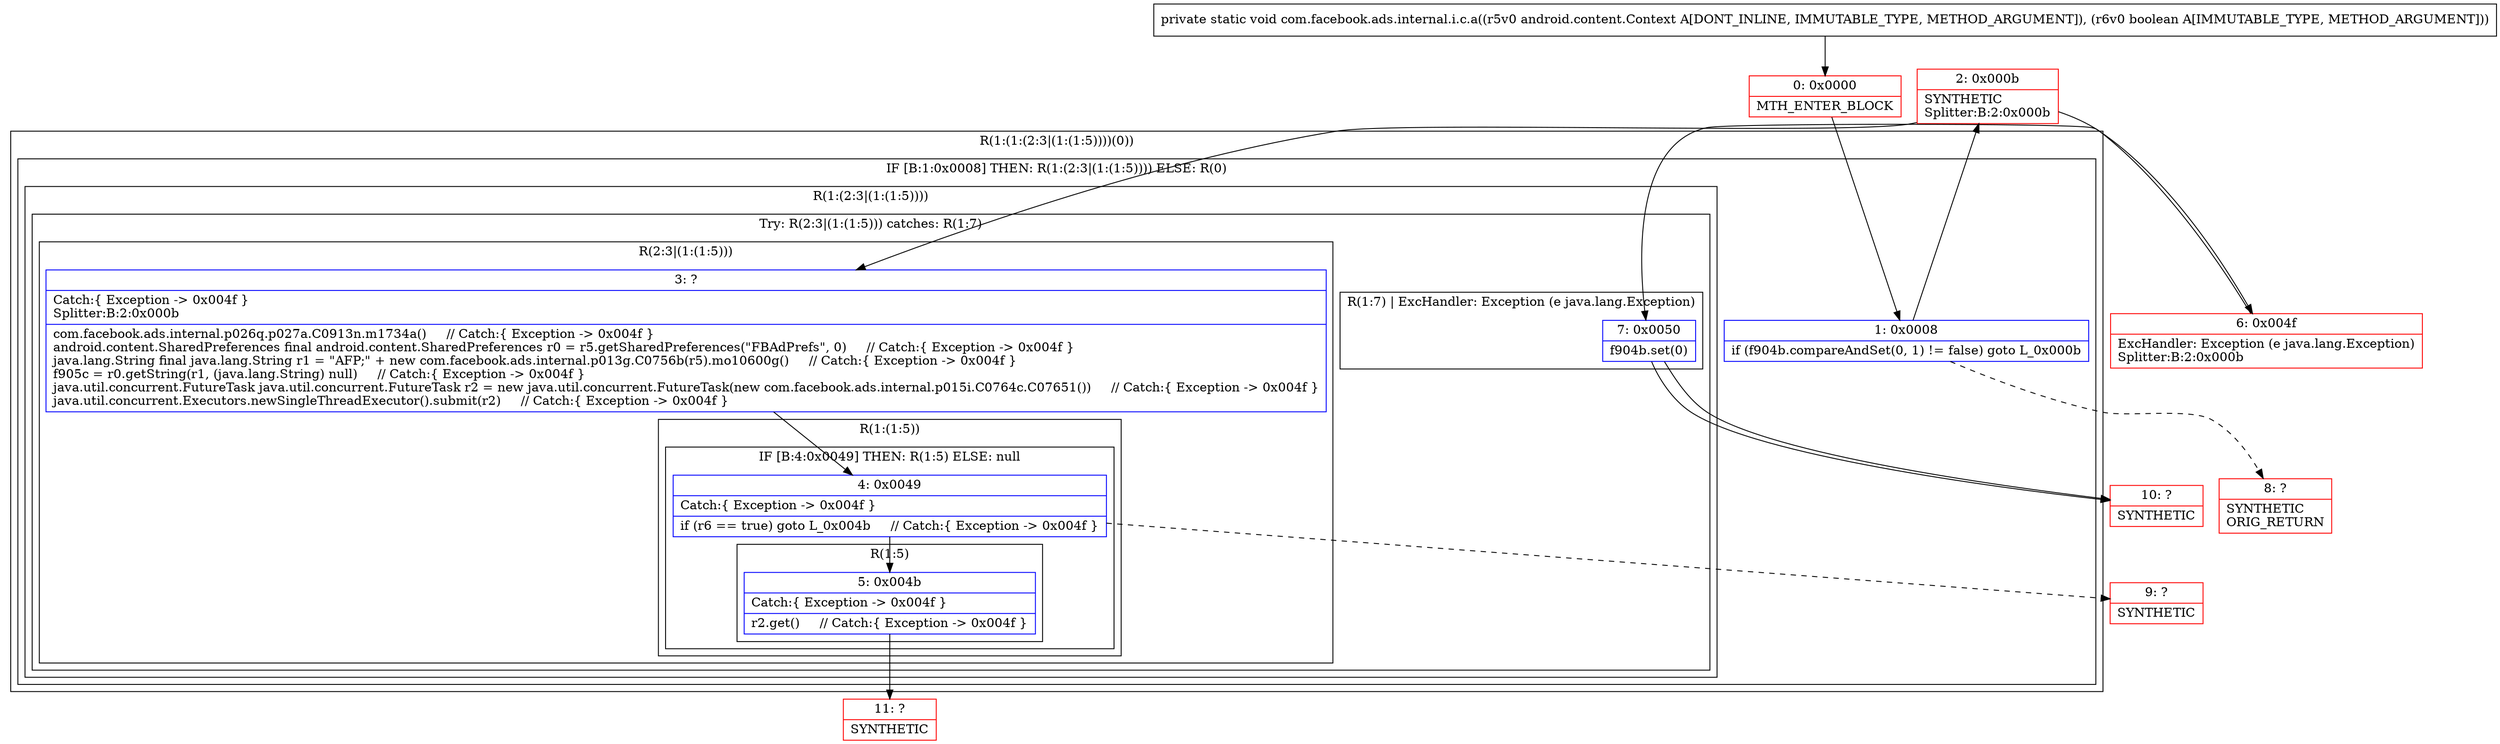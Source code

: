 digraph "CFG forcom.facebook.ads.internal.i.c.a(Landroid\/content\/Context;Z)V" {
subgraph cluster_Region_965552141 {
label = "R(1:(1:(2:3|(1:(1:5))))(0))";
node [shape=record,color=blue];
subgraph cluster_IfRegion_718471646 {
label = "IF [B:1:0x0008] THEN: R(1:(2:3|(1:(1:5)))) ELSE: R(0)";
node [shape=record,color=blue];
Node_1 [shape=record,label="{1\:\ 0x0008|if (f904b.compareAndSet(0, 1) != false) goto L_0x000b\l}"];
subgraph cluster_Region_622264202 {
label = "R(1:(2:3|(1:(1:5))))";
node [shape=record,color=blue];
subgraph cluster_TryCatchRegion_518552043 {
label = "Try: R(2:3|(1:(1:5))) catches: R(1:7)";
node [shape=record,color=blue];
subgraph cluster_Region_1114614454 {
label = "R(2:3|(1:(1:5)))";
node [shape=record,color=blue];
Node_3 [shape=record,label="{3\:\ ?|Catch:\{ Exception \-\> 0x004f \}\lSplitter:B:2:0x000b\l|com.facebook.ads.internal.p026q.p027a.C0913n.m1734a()     \/\/ Catch:\{ Exception \-\> 0x004f \}\landroid.content.SharedPreferences final android.content.SharedPreferences r0 = r5.getSharedPreferences(\"FBAdPrefs\", 0)     \/\/ Catch:\{ Exception \-\> 0x004f \}\ljava.lang.String final java.lang.String r1 = \"AFP;\" + new com.facebook.ads.internal.p013g.C0756b(r5).mo10600g()     \/\/ Catch:\{ Exception \-\> 0x004f \}\lf905c = r0.getString(r1, (java.lang.String) null)     \/\/ Catch:\{ Exception \-\> 0x004f \}\ljava.util.concurrent.FutureTask java.util.concurrent.FutureTask r2 = new java.util.concurrent.FutureTask(new com.facebook.ads.internal.p015i.C0764c.C07651())     \/\/ Catch:\{ Exception \-\> 0x004f \}\ljava.util.concurrent.Executors.newSingleThreadExecutor().submit(r2)     \/\/ Catch:\{ Exception \-\> 0x004f \}\l}"];
subgraph cluster_Region_1316353915 {
label = "R(1:(1:5))";
node [shape=record,color=blue];
subgraph cluster_IfRegion_2082132634 {
label = "IF [B:4:0x0049] THEN: R(1:5) ELSE: null";
node [shape=record,color=blue];
Node_4 [shape=record,label="{4\:\ 0x0049|Catch:\{ Exception \-\> 0x004f \}\l|if (r6 == true) goto L_0x004b     \/\/ Catch:\{ Exception \-\> 0x004f \}\l}"];
subgraph cluster_Region_510155423 {
label = "R(1:5)";
node [shape=record,color=blue];
Node_5 [shape=record,label="{5\:\ 0x004b|Catch:\{ Exception \-\> 0x004f \}\l|r2.get()     \/\/ Catch:\{ Exception \-\> 0x004f \}\l}"];
}
}
}
}
subgraph cluster_Region_1860339772 {
label = "R(1:7) | ExcHandler: Exception (e java.lang.Exception)\l";
node [shape=record,color=blue];
Node_7 [shape=record,label="{7\:\ 0x0050|f904b.set(0)\l}"];
}
}
}
subgraph cluster_Region_865637162 {
label = "R(0)";
node [shape=record,color=blue];
}
}
}
subgraph cluster_Region_1860339772 {
label = "R(1:7) | ExcHandler: Exception (e java.lang.Exception)\l";
node [shape=record,color=blue];
Node_7 [shape=record,label="{7\:\ 0x0050|f904b.set(0)\l}"];
}
Node_0 [shape=record,color=red,label="{0\:\ 0x0000|MTH_ENTER_BLOCK\l}"];
Node_2 [shape=record,color=red,label="{2\:\ 0x000b|SYNTHETIC\lSplitter:B:2:0x000b\l}"];
Node_6 [shape=record,color=red,label="{6\:\ 0x004f|ExcHandler: Exception (e java.lang.Exception)\lSplitter:B:2:0x000b\l}"];
Node_8 [shape=record,color=red,label="{8\:\ ?|SYNTHETIC\lORIG_RETURN\l}"];
Node_9 [shape=record,color=red,label="{9\:\ ?|SYNTHETIC\l}"];
Node_10 [shape=record,color=red,label="{10\:\ ?|SYNTHETIC\l}"];
Node_11 [shape=record,color=red,label="{11\:\ ?|SYNTHETIC\l}"];
MethodNode[shape=record,label="{private static void com.facebook.ads.internal.i.c.a((r5v0 android.content.Context A[DONT_INLINE, IMMUTABLE_TYPE, METHOD_ARGUMENT]), (r6v0 boolean A[IMMUTABLE_TYPE, METHOD_ARGUMENT])) }"];
MethodNode -> Node_0;
Node_1 -> Node_2;
Node_1 -> Node_8[style=dashed];
Node_3 -> Node_4;
Node_4 -> Node_5;
Node_4 -> Node_9[style=dashed];
Node_5 -> Node_11;
Node_7 -> Node_10;
Node_7 -> Node_10;
Node_0 -> Node_1;
Node_2 -> Node_3;
Node_2 -> Node_6;
Node_6 -> Node_7;
}

